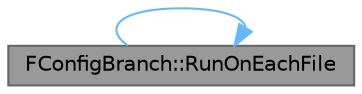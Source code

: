 digraph "FConfigBranch::RunOnEachFile"
{
 // INTERACTIVE_SVG=YES
 // LATEX_PDF_SIZE
  bgcolor="transparent";
  edge [fontname=Helvetica,fontsize=10,labelfontname=Helvetica,labelfontsize=10];
  node [fontname=Helvetica,fontsize=10,shape=box,height=0.2,width=0.4];
  rankdir="LR";
  Node1 [id="Node000001",label="FConfigBranch::RunOnEachFile",height=0.2,width=0.4,color="gray40", fillcolor="grey60", style="filled", fontcolor="black",tooltip="Run a function on every file in the branch."];
  Node1 -> Node1 [id="edge1_Node000001_Node000001",color="steelblue1",style="solid",tooltip=" "];
}
